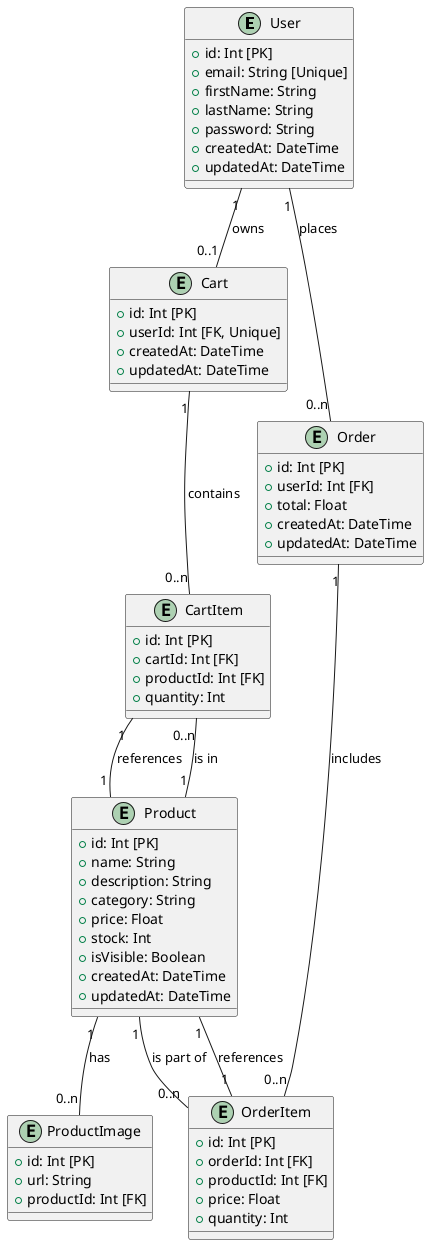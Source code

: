 @startuml
' Entities
entity User {
  + id: Int [PK]
  + email: String [Unique]
  + firstName: String
  + lastName: String
  + password: String
  + createdAt: DateTime
  + updatedAt: DateTime
}

entity Product {
  + id: Int [PK]
  + name: String
  + description: String
  + category: String
  + price: Float
  + stock: Int
  + isVisible: Boolean
  + createdAt: DateTime
  + updatedAt: DateTime
}

entity ProductImage {
  + id: Int [PK]
  + url: String
  + productId: Int [FK]
}



entity Cart {
  + id: Int [PK]
  + userId: Int [FK, Unique]
  + createdAt: DateTime
  + updatedAt: DateTime
}

entity CartItem {
  + id: Int [PK]
  + cartId: Int [FK]
  + productId: Int [FK]
  + quantity: Int
}

entity Order {
  + id: Int [PK]
  + userId: Int [FK]
  + total: Float
  + createdAt: DateTime
  + updatedAt: DateTime
}

entity OrderItem {
  + id: Int [PK]
  + orderId: Int [FK]
  + productId: Int [FK]
  + price: Float
  + quantity: Int
}

' Relationships
User "1" -- "0..1" Cart : "owns"
User "1" -- "0..n" Order : "places"

Product "1" -- "0..n" ProductImage : "has"
Product "1" -- "0..n" CartItem : "is in"
Product "1" -- "0..n" OrderItem : "is part of"

Cart "1" -- "0..n" CartItem : "contains"
CartItem "1" -- "1" Product : "references"

Order "1" -- "0..n" OrderItem : "includes"
OrderItem "1" -- "1" Product : "references"

@enduml
